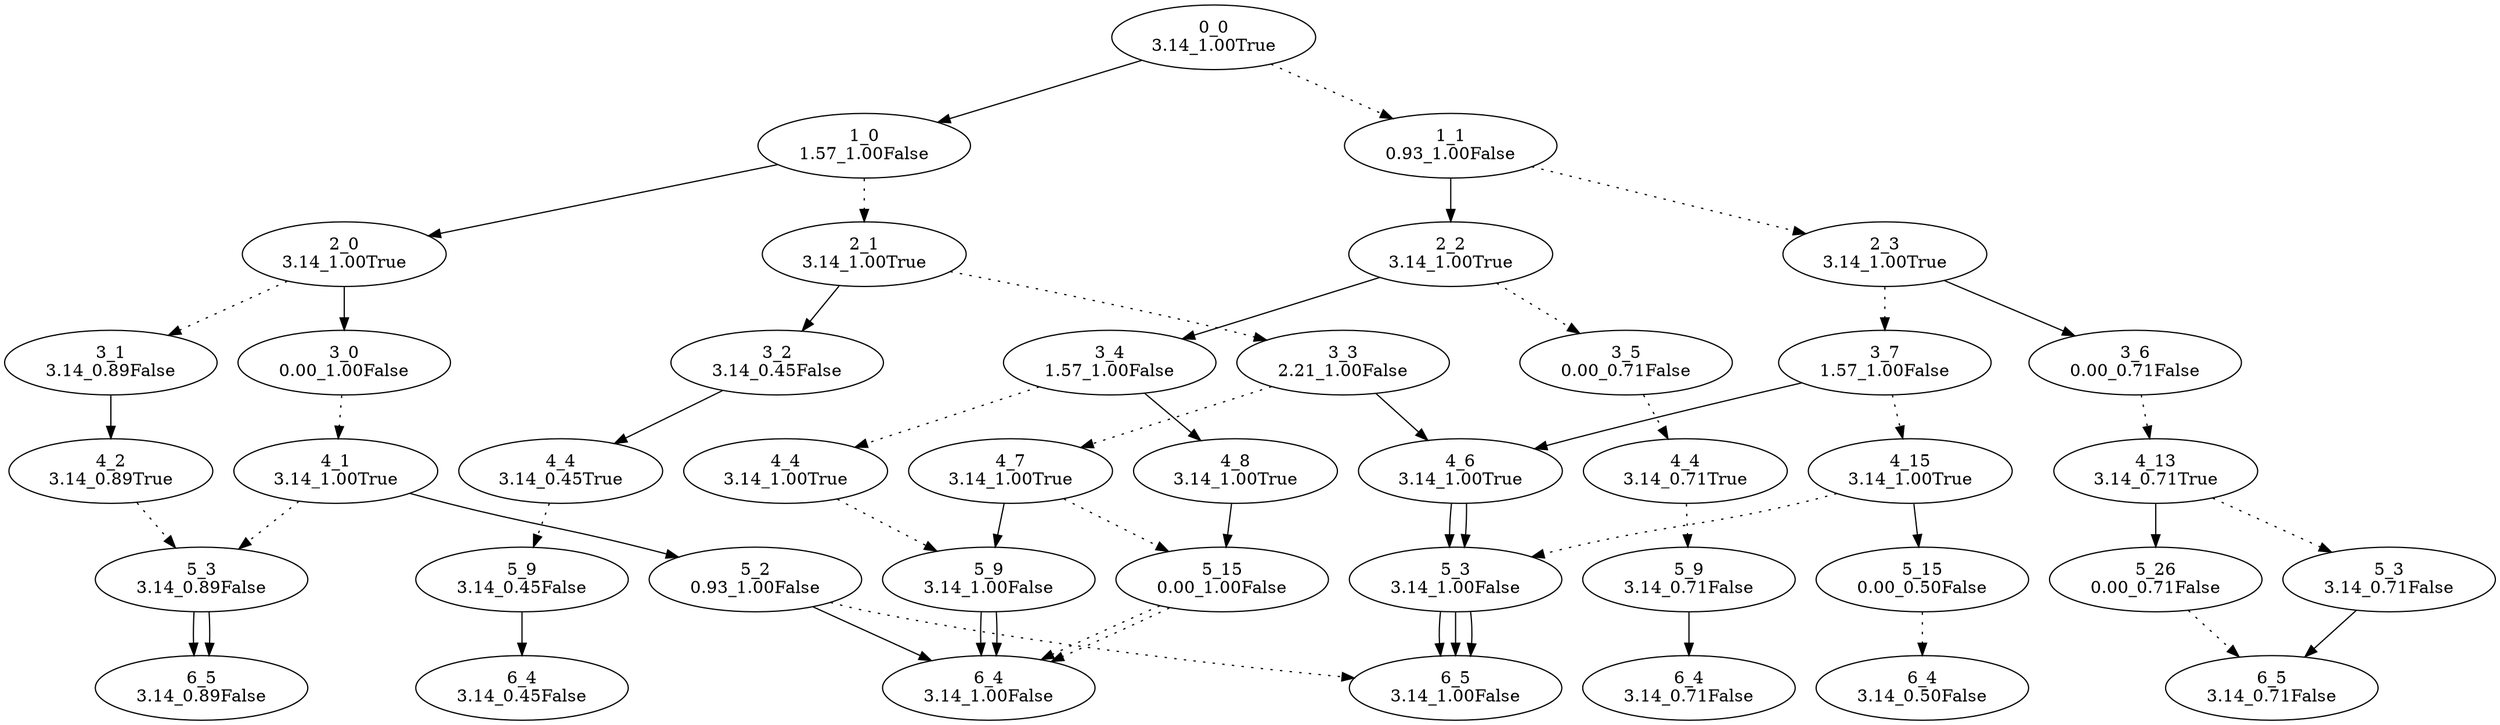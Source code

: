 digraph {
	"0_0
3.14_1.00True"
	"1_0
1.57_1.00False"
	"0_0
3.14_1.00True" -> "1_0
1.57_1.00False"
	"2_0
3.14_1.00True"
	"1_0
1.57_1.00False" -> "2_0
3.14_1.00True"
	"3_0
0.00_1.00False"
	"2_0
3.14_1.00True" -> "3_0
0.00_1.00False"
	"4_1
3.14_1.00True"
	"3_0
0.00_1.00False" -> "4_1
3.14_1.00True" [style=dotted]
	"5_2
0.93_1.00False"
	"4_1
3.14_1.00True" -> "5_2
0.93_1.00False"
	"6_4
3.14_1.00False"
	"5_2
0.93_1.00False" -> "6_4
3.14_1.00False"
	"6_5
3.14_1.00False"
	"5_2
0.93_1.00False" -> "6_5
3.14_1.00False" [style=dotted]
	"5_3
3.14_0.89False"
	"4_1
3.14_1.00True" -> "5_3
3.14_0.89False" [style=dotted]
	"6_5
3.14_0.89False"
	"5_3
3.14_0.89False" -> "6_5
3.14_0.89False"
	"3_1
3.14_0.89False"
	"2_0
3.14_1.00True" -> "3_1
3.14_0.89False" [style=dotted]
	"4_2
3.14_0.89True"
	"3_1
3.14_0.89False" -> "4_2
3.14_0.89True"
	"5_3
3.14_0.89False"
	"4_2
3.14_0.89True" -> "5_3
3.14_0.89False" [style=dotted]
	"6_5
3.14_0.89False"
	"5_3
3.14_0.89False" -> "6_5
3.14_0.89False"
	"2_1
3.14_1.00True"
	"1_0
1.57_1.00False" -> "2_1
3.14_1.00True" [style=dotted]
	"3_2
3.14_0.45False"
	"2_1
3.14_1.00True" -> "3_2
3.14_0.45False"
	"4_4
3.14_0.45True"
	"3_2
3.14_0.45False" -> "4_4
3.14_0.45True"
	"5_9
3.14_0.45False"
	"4_4
3.14_0.45True" -> "5_9
3.14_0.45False" [style=dotted]
	"6_4
3.14_0.45False"
	"5_9
3.14_0.45False" -> "6_4
3.14_0.45False"
	"3_3
2.21_1.00False"
	"2_1
3.14_1.00True" -> "3_3
2.21_1.00False" [style=dotted]
	"4_6
3.14_1.00True"
	"3_3
2.21_1.00False" -> "4_6
3.14_1.00True"
	"5_3
3.14_1.00False"
	"4_6
3.14_1.00True" -> "5_3
3.14_1.00False"
	"6_5
3.14_1.00False"
	"5_3
3.14_1.00False" -> "6_5
3.14_1.00False"
	"4_7
3.14_1.00True"
	"3_3
2.21_1.00False" -> "4_7
3.14_1.00True" [style=dotted]
	"5_9
3.14_1.00False"
	"4_7
3.14_1.00True" -> "5_9
3.14_1.00False"
	"6_4
3.14_1.00False"
	"5_9
3.14_1.00False" -> "6_4
3.14_1.00False"
	"5_15
0.00_1.00False"
	"4_7
3.14_1.00True" -> "5_15
0.00_1.00False" [style=dotted]
	"6_4
3.14_1.00False"
	"5_15
0.00_1.00False" -> "6_4
3.14_1.00False" [style=dotted]
	"1_1
0.93_1.00False"
	"0_0
3.14_1.00True" -> "1_1
0.93_1.00False" [style=dotted]
	"2_2
3.14_1.00True"
	"1_1
0.93_1.00False" -> "2_2
3.14_1.00True"
	"3_4
1.57_1.00False"
	"2_2
3.14_1.00True" -> "3_4
1.57_1.00False"
	"4_8
3.14_1.00True"
	"3_4
1.57_1.00False" -> "4_8
3.14_1.00True"
	"5_15
0.00_1.00False"
	"4_8
3.14_1.00True" -> "5_15
0.00_1.00False"
	"6_4
3.14_1.00False"
	"5_15
0.00_1.00False" -> "6_4
3.14_1.00False" [style=dotted]
	"4_4
3.14_1.00True"
	"3_4
1.57_1.00False" -> "4_4
3.14_1.00True" [style=dotted]
	"5_9
3.14_1.00False"
	"4_4
3.14_1.00True" -> "5_9
3.14_1.00False" [style=dotted]
	"6_4
3.14_1.00False"
	"5_9
3.14_1.00False" -> "6_4
3.14_1.00False"
	"3_5
0.00_0.71False"
	"2_2
3.14_1.00True" -> "3_5
0.00_0.71False" [style=dotted]
	"4_4
3.14_0.71True"
	"3_5
0.00_0.71False" -> "4_4
3.14_0.71True" [style=dotted]
	"5_9
3.14_0.71False"
	"4_4
3.14_0.71True" -> "5_9
3.14_0.71False" [style=dotted]
	"6_4
3.14_0.71False"
	"5_9
3.14_0.71False" -> "6_4
3.14_0.71False"
	"2_3
3.14_1.00True"
	"1_1
0.93_1.00False" -> "2_3
3.14_1.00True" [style=dotted]
	"3_6
0.00_0.71False"
	"2_3
3.14_1.00True" -> "3_6
0.00_0.71False"
	"4_13
3.14_0.71True"
	"3_6
0.00_0.71False" -> "4_13
3.14_0.71True" [style=dotted]
	"5_26
0.00_0.71False"
	"4_13
3.14_0.71True" -> "5_26
0.00_0.71False"
	"6_5
3.14_0.71False"
	"5_26
0.00_0.71False" -> "6_5
3.14_0.71False" [style=dotted]
	"5_3
3.14_0.71False"
	"4_13
3.14_0.71True" -> "5_3
3.14_0.71False" [style=dotted]
	"6_5
3.14_0.71False"
	"5_3
3.14_0.71False" -> "6_5
3.14_0.71False"
	"3_7
1.57_1.00False"
	"2_3
3.14_1.00True" -> "3_7
1.57_1.00False" [style=dotted]
	"4_6
3.14_1.00True"
	"3_7
1.57_1.00False" -> "4_6
3.14_1.00True"
	"5_3
3.14_1.00False"
	"4_6
3.14_1.00True" -> "5_3
3.14_1.00False"
	"6_5
3.14_1.00False"
	"5_3
3.14_1.00False" -> "6_5
3.14_1.00False"
	"4_15
3.14_1.00True"
	"3_7
1.57_1.00False" -> "4_15
3.14_1.00True" [style=dotted]
	"5_15
0.00_0.50False"
	"4_15
3.14_1.00True" -> "5_15
0.00_0.50False"
	"6_4
3.14_0.50False"
	"5_15
0.00_0.50False" -> "6_4
3.14_0.50False" [style=dotted]
	"5_3
3.14_1.00False"
	"4_15
3.14_1.00True" -> "5_3
3.14_1.00False" [style=dotted]
	"6_5
3.14_1.00False"
	"5_3
3.14_1.00False" -> "6_5
3.14_1.00False"
}

